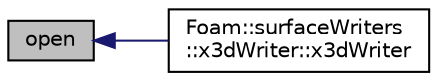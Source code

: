digraph "open"
{
  bgcolor="transparent";
  edge [fontname="Helvetica",fontsize="10",labelfontname="Helvetica",labelfontsize="10"];
  node [fontname="Helvetica",fontsize="10",shape=record];
  rankdir="LR";
  Node1 [label="open",height=0.2,width=0.4,color="black", fillcolor="grey75", style="filled" fontcolor="black"];
  Node1 -> Node2 [dir="back",color="midnightblue",fontsize="10",style="solid",fontname="Helvetica"];
  Node2 [label="Foam::surfaceWriters\l::x3dWriter::x3dWriter",height=0.2,width=0.4,color="black",URL="$classFoam_1_1surfaceWriters_1_1x3dWriter.html#a100b7b52311aebfba1c785c117c69b73",tooltip="Construct from components. "];
}
